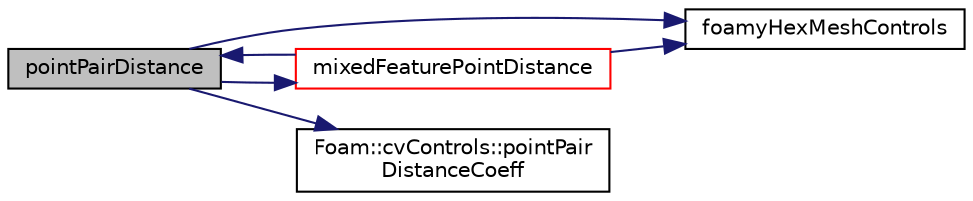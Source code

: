digraph "pointPairDistance"
{
  bgcolor="transparent";
  edge [fontname="Helvetica",fontsize="10",labelfontname="Helvetica",labelfontsize="10"];
  node [fontname="Helvetica",fontsize="10",shape=record];
  rankdir="LR";
  Node82 [label="pointPairDistance",height=0.2,width=0.4,color="black", fillcolor="grey75", style="filled", fontcolor="black"];
  Node82 -> Node83 [color="midnightblue",fontsize="10",style="solid",fontname="Helvetica"];
  Node83 [label="foamyHexMeshControls",height=0.2,width=0.4,color="black",URL="$a32537.html#a5d5c08c500309b8927c3567396ad4af5",tooltip="Return the foamyHexMeshControls object. "];
  Node82 -> Node84 [color="midnightblue",fontsize="10",style="solid",fontname="Helvetica"];
  Node84 [label="mixedFeaturePointDistance",height=0.2,width=0.4,color="red",URL="$a32537.html#a55b1c1b352f990c0d726c52ec68a1688",tooltip="Return the local mixed feature point placement distance. "];
  Node84 -> Node82 [color="midnightblue",fontsize="10",style="solid",fontname="Helvetica"];
  Node84 -> Node83 [color="midnightblue",fontsize="10",style="solid",fontname="Helvetica"];
  Node82 -> Node113 [color="midnightblue",fontsize="10",style="solid",fontname="Helvetica"];
  Node113 [label="Foam::cvControls::pointPair\lDistanceCoeff",height=0.2,width=0.4,color="black",URL="$a32577.html#af4998b3f46b5d58584f2039475f53c54",tooltip="Return the pointPairDistanceCoeff. "];
}
